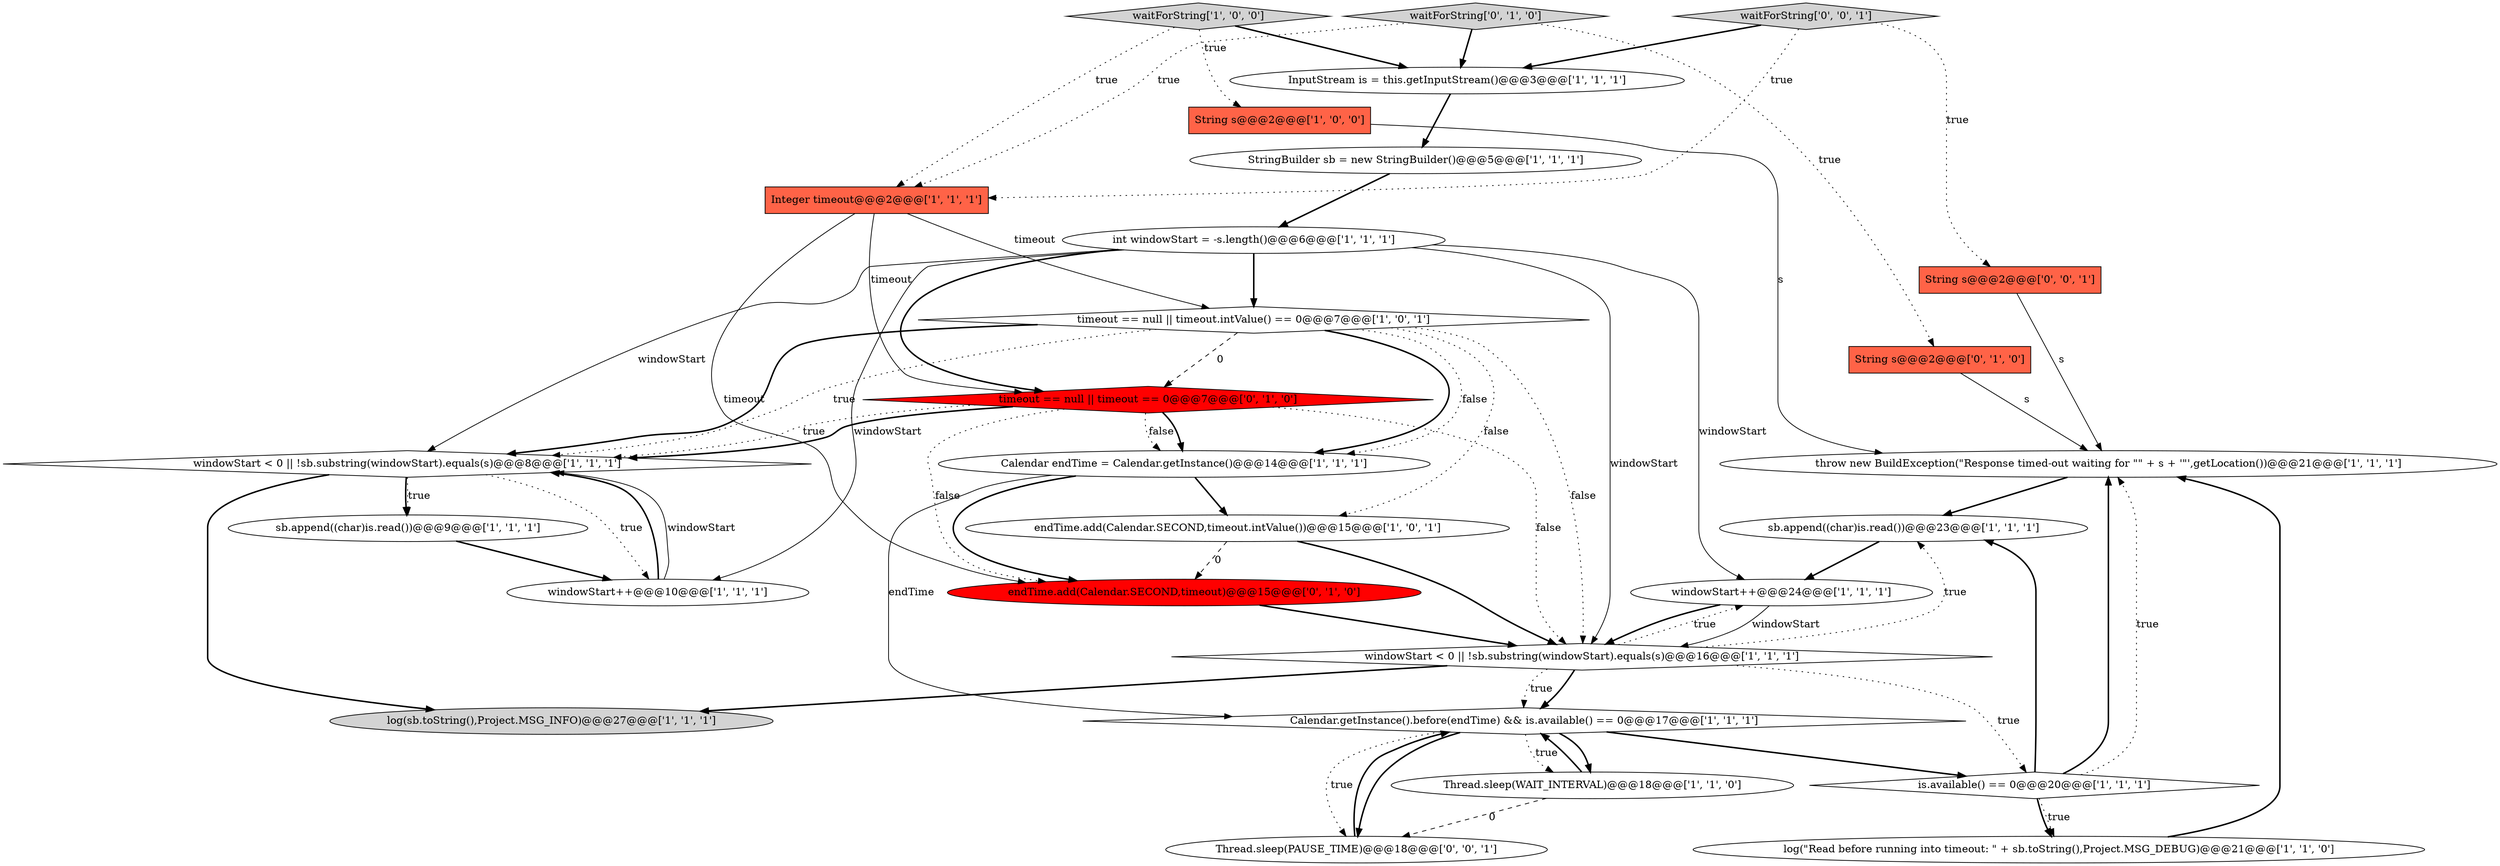digraph {
4 [style = filled, label = "String s@@@2@@@['1', '0', '0']", fillcolor = tomato, shape = box image = "AAA0AAABBB1BBB"];
11 [style = filled, label = "throw new BuildException(\"Response timed-out waiting for \"\" + s + '\"',getLocation())@@@21@@@['1', '1', '1']", fillcolor = white, shape = ellipse image = "AAA0AAABBB1BBB"];
2 [style = filled, label = "waitForString['1', '0', '0']", fillcolor = lightgray, shape = diamond image = "AAA0AAABBB1BBB"];
6 [style = filled, label = "Integer timeout@@@2@@@['1', '1', '1']", fillcolor = tomato, shape = box image = "AAA0AAABBB1BBB"];
15 [style = filled, label = "sb.append((char)is.read())@@@23@@@['1', '1', '1']", fillcolor = white, shape = ellipse image = "AAA0AAABBB1BBB"];
13 [style = filled, label = "Thread.sleep(WAIT_INTERVAL)@@@18@@@['1', '1', '0']", fillcolor = white, shape = ellipse image = "AAA0AAABBB1BBB"];
12 [style = filled, label = "StringBuilder sb = new StringBuilder()@@@5@@@['1', '1', '1']", fillcolor = white, shape = ellipse image = "AAA0AAABBB1BBB"];
19 [style = filled, label = "windowStart++@@@10@@@['1', '1', '1']", fillcolor = white, shape = ellipse image = "AAA0AAABBB1BBB"];
7 [style = filled, label = "is.available() == 0@@@20@@@['1', '1', '1']", fillcolor = white, shape = diamond image = "AAA0AAABBB1BBB"];
20 [style = filled, label = "log(sb.toString(),Project.MSG_INFO)@@@27@@@['1', '1', '1']", fillcolor = lightgray, shape = ellipse image = "AAA0AAABBB1BBB"];
27 [style = filled, label = "Thread.sleep(PAUSE_TIME)@@@18@@@['0', '0', '1']", fillcolor = white, shape = ellipse image = "AAA0AAABBB3BBB"];
8 [style = filled, label = "InputStream is = this.getInputStream()@@@3@@@['1', '1', '1']", fillcolor = white, shape = ellipse image = "AAA0AAABBB1BBB"];
21 [style = filled, label = "String s@@@2@@@['0', '1', '0']", fillcolor = tomato, shape = box image = "AAA0AAABBB2BBB"];
5 [style = filled, label = "Calendar endTime = Calendar.getInstance()@@@14@@@['1', '1', '1']", fillcolor = white, shape = ellipse image = "AAA0AAABBB1BBB"];
3 [style = filled, label = "log(\"Read before running into timeout: \" + sb.toString(),Project.MSG_DEBUG)@@@21@@@['1', '1', '0']", fillcolor = white, shape = ellipse image = "AAA0AAABBB1BBB"];
26 [style = filled, label = "String s@@@2@@@['0', '0', '1']", fillcolor = tomato, shape = box image = "AAA0AAABBB3BBB"];
1 [style = filled, label = "windowStart < 0 || !sb.substring(windowStart).equals(s)@@@16@@@['1', '1', '1']", fillcolor = white, shape = diamond image = "AAA0AAABBB1BBB"];
25 [style = filled, label = "waitForString['0', '0', '1']", fillcolor = lightgray, shape = diamond image = "AAA0AAABBB3BBB"];
17 [style = filled, label = "timeout == null || timeout.intValue() == 0@@@7@@@['1', '0', '1']", fillcolor = white, shape = diamond image = "AAA0AAABBB1BBB"];
18 [style = filled, label = "endTime.add(Calendar.SECOND,timeout.intValue())@@@15@@@['1', '0', '1']", fillcolor = white, shape = ellipse image = "AAA0AAABBB1BBB"];
22 [style = filled, label = "waitForString['0', '1', '0']", fillcolor = lightgray, shape = diamond image = "AAA0AAABBB2BBB"];
23 [style = filled, label = "timeout == null || timeout == 0@@@7@@@['0', '1', '0']", fillcolor = red, shape = diamond image = "AAA1AAABBB2BBB"];
9 [style = filled, label = "windowStart++@@@24@@@['1', '1', '1']", fillcolor = white, shape = ellipse image = "AAA0AAABBB1BBB"];
10 [style = filled, label = "windowStart < 0 || !sb.substring(windowStart).equals(s)@@@8@@@['1', '1', '1']", fillcolor = white, shape = diamond image = "AAA0AAABBB1BBB"];
16 [style = filled, label = "Calendar.getInstance().before(endTime) && is.available() == 0@@@17@@@['1', '1', '1']", fillcolor = white, shape = diamond image = "AAA0AAABBB1BBB"];
14 [style = filled, label = "sb.append((char)is.read())@@@9@@@['1', '1', '1']", fillcolor = white, shape = ellipse image = "AAA0AAABBB1BBB"];
24 [style = filled, label = "endTime.add(Calendar.SECOND,timeout)@@@15@@@['0', '1', '0']", fillcolor = red, shape = ellipse image = "AAA1AAABBB2BBB"];
0 [style = filled, label = "int windowStart = -s.length()@@@6@@@['1', '1', '1']", fillcolor = white, shape = ellipse image = "AAA0AAABBB1BBB"];
22->21 [style = dotted, label="true"];
17->10 [style = bold, label=""];
17->5 [style = bold, label=""];
0->1 [style = solid, label="windowStart"];
10->20 [style = bold, label=""];
16->13 [style = bold, label=""];
9->1 [style = solid, label="windowStart"];
7->11 [style = bold, label=""];
23->5 [style = dotted, label="false"];
23->5 [style = bold, label=""];
16->27 [style = bold, label=""];
16->13 [style = dotted, label="true"];
10->14 [style = bold, label=""];
0->17 [style = bold, label=""];
0->10 [style = solid, label="windowStart"];
16->7 [style = bold, label=""];
3->11 [style = bold, label=""];
23->24 [style = dotted, label="false"];
1->20 [style = bold, label=""];
14->19 [style = bold, label=""];
19->10 [style = bold, label=""];
26->11 [style = solid, label="s"];
5->18 [style = bold, label=""];
23->1 [style = dotted, label="false"];
27->16 [style = bold, label=""];
22->6 [style = dotted, label="true"];
6->23 [style = solid, label="timeout"];
12->0 [style = bold, label=""];
13->16 [style = bold, label=""];
7->3 [style = bold, label=""];
11->15 [style = bold, label=""];
0->19 [style = solid, label="windowStart"];
10->14 [style = dotted, label="true"];
22->8 [style = bold, label=""];
1->7 [style = dotted, label="true"];
17->10 [style = dotted, label="true"];
23->10 [style = dotted, label="true"];
21->11 [style = solid, label="s"];
0->23 [style = bold, label=""];
7->11 [style = dotted, label="true"];
13->27 [style = dashed, label="0"];
0->9 [style = solid, label="windowStart"];
18->1 [style = bold, label=""];
17->5 [style = dotted, label="false"];
7->3 [style = dotted, label="true"];
1->16 [style = bold, label=""];
15->9 [style = bold, label=""];
10->19 [style = dotted, label="true"];
5->24 [style = bold, label=""];
1->15 [style = dotted, label="true"];
1->9 [style = dotted, label="true"];
2->6 [style = dotted, label="true"];
2->4 [style = dotted, label="true"];
4->11 [style = solid, label="s"];
17->18 [style = dotted, label="false"];
17->1 [style = dotted, label="false"];
23->10 [style = bold, label=""];
19->10 [style = solid, label="windowStart"];
25->6 [style = dotted, label="true"];
7->15 [style = bold, label=""];
25->8 [style = bold, label=""];
1->16 [style = dotted, label="true"];
16->27 [style = dotted, label="true"];
6->24 [style = solid, label="timeout"];
17->23 [style = dashed, label="0"];
6->17 [style = solid, label="timeout"];
24->1 [style = bold, label=""];
9->1 [style = bold, label=""];
25->26 [style = dotted, label="true"];
8->12 [style = bold, label=""];
5->16 [style = solid, label="endTime"];
2->8 [style = bold, label=""];
18->24 [style = dashed, label="0"];
}
